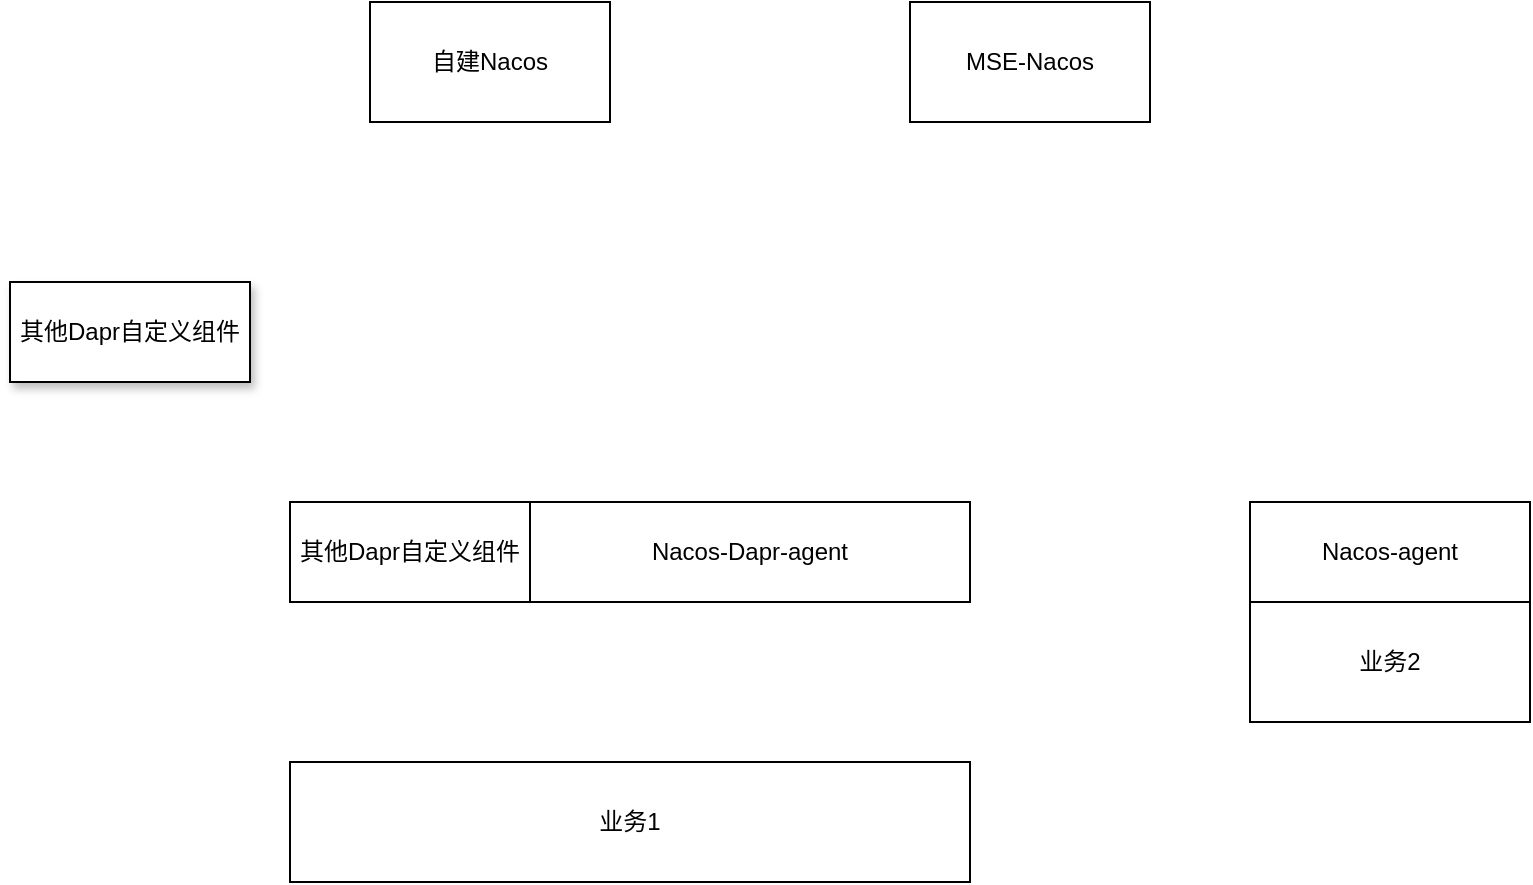 <mxfile version="15.6.8" type="github">
  <diagram id="w8OK4iNQ3MIWPr3b5XFv" name="Page-1">
    <mxGraphModel dx="1338" dy="711" grid="1" gridSize="10" guides="1" tooltips="1" connect="1" arrows="1" fold="1" page="1" pageScale="1" pageWidth="827" pageHeight="1169" math="0" shadow="0">
      <root>
        <mxCell id="0" />
        <mxCell id="1" parent="0" />
        <mxCell id="SzeubQiFRqJBc4d0boi--14" value="其他Dapr自定义组件" style="rounded=0;whiteSpace=wrap;html=1;shadow=1;" vertex="1" parent="1">
          <mxGeometry x="20" y="240" width="120" height="50" as="geometry" />
        </mxCell>
        <mxCell id="GmEpvZCuG4PthAVhdQ2N-1" value="自建Nacos" style="rounded=0;whiteSpace=wrap;html=1;" parent="1" vertex="1">
          <mxGeometry x="200" y="100" width="120" height="60" as="geometry" />
        </mxCell>
        <mxCell id="SzeubQiFRqJBc4d0boi--1" value="MSE-Nacos" style="rounded=0;whiteSpace=wrap;html=1;" vertex="1" parent="1">
          <mxGeometry x="470" y="100" width="120" height="60" as="geometry" />
        </mxCell>
        <mxCell id="SzeubQiFRqJBc4d0boi--2" value="业务1" style="rounded=0;whiteSpace=wrap;html=1;" vertex="1" parent="1">
          <mxGeometry x="160" y="480" width="340" height="60" as="geometry" />
        </mxCell>
        <mxCell id="SzeubQiFRqJBc4d0boi--4" value="Nacos-Dapr-agent" style="rounded=0;whiteSpace=wrap;html=1;" vertex="1" parent="1">
          <mxGeometry x="280" y="350" width="220" height="50" as="geometry" />
        </mxCell>
        <mxCell id="SzeubQiFRqJBc4d0boi--6" value="业务2" style="rounded=0;whiteSpace=wrap;html=1;" vertex="1" parent="1">
          <mxGeometry x="640" y="400" width="140" height="60" as="geometry" />
        </mxCell>
        <mxCell id="SzeubQiFRqJBc4d0boi--7" value="Nacos-agent" style="rounded=0;whiteSpace=wrap;html=1;" vertex="1" parent="1">
          <mxGeometry x="640" y="350" width="140" height="50" as="geometry" />
        </mxCell>
        <mxCell id="SzeubQiFRqJBc4d0boi--8" value="其他Dapr自定义组件" style="rounded=0;whiteSpace=wrap;html=1;" vertex="1" parent="1">
          <mxGeometry x="160" y="350" width="120" height="50" as="geometry" />
        </mxCell>
      </root>
    </mxGraphModel>
  </diagram>
</mxfile>
